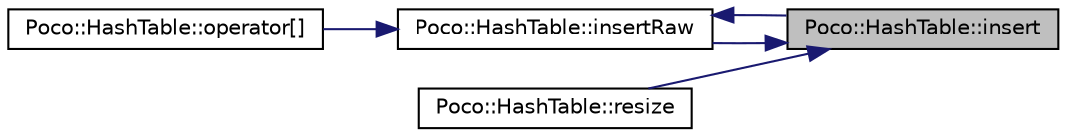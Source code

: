digraph "Poco::HashTable::insert"
{
 // LATEX_PDF_SIZE
  edge [fontname="Helvetica",fontsize="10",labelfontname="Helvetica",labelfontsize="10"];
  node [fontname="Helvetica",fontsize="10",shape=record];
  rankdir="RL";
  Node1 [label="Poco::HashTable::insert",height=0.2,width=0.4,color="black", fillcolor="grey75", style="filled", fontcolor="black",tooltip=" "];
  Node1 -> Node2 [dir="back",color="midnightblue",fontsize="10",style="solid",fontname="Helvetica"];
  Node2 [label="Poco::HashTable::insertRaw",height=0.2,width=0.4,color="black", fillcolor="white", style="filled",URL="$classPoco_1_1HashTable.html#abc35f95d928d472b8258e14e968a2b45",tooltip=" "];
  Node2 -> Node1 [dir="back",color="midnightblue",fontsize="10",style="solid",fontname="Helvetica"];
  Node2 -> Node3 [dir="back",color="midnightblue",fontsize="10",style="solid",fontname="Helvetica"];
  Node3 [label="Poco::HashTable::operator[]",height=0.2,width=0.4,color="black", fillcolor="white", style="filled",URL="$classPoco_1_1HashTable.html#ab7f62fb75c6f5890124c85c64b80e70b",tooltip=" "];
  Node1 -> Node4 [dir="back",color="midnightblue",fontsize="10",style="solid",fontname="Helvetica"];
  Node4 [label="Poco::HashTable::resize",height=0.2,width=0.4,color="black", fillcolor="white", style="filled",URL="$classPoco_1_1HashTable.html#a8dd73ef505cbf94fe587f2f736403827",tooltip="Resizes the hashtable, rehashes all existing entries. Expensive!"];
}
